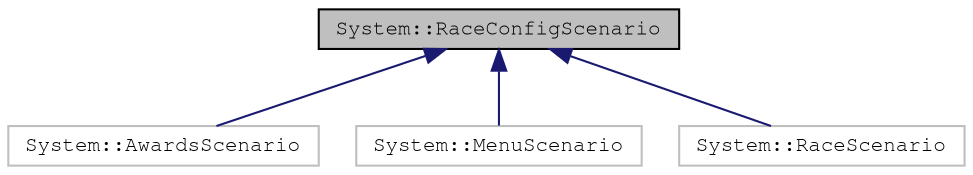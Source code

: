 digraph "System::RaceConfigScenario"
{
 // LATEX_PDF_SIZE
  edge [fontname="FreeMono",fontsize="10",labelfontname="FreeMono",labelfontsize="10"];
  node [fontname="FreeMono",fontsize="10",shape=record];
  Node1 [label="System::RaceConfigScenario",height=0.2,width=0.4,color="black", fillcolor="grey75", style="filled", fontcolor="black",tooltip=" "];
  Node1 -> Node2 [dir="back",color="midnightblue",fontsize="10",style="solid",fontname="FreeMono"];
  Node2 [label="System::AwardsScenario",height=0.2,width=0.4,color="grey75", fillcolor="white", style="filled",URL="$class_system_1_1_awards_scenario.html",tooltip=" "];
  Node1 -> Node3 [dir="back",color="midnightblue",fontsize="10",style="solid",fontname="FreeMono"];
  Node3 [label="System::MenuScenario",height=0.2,width=0.4,color="grey75", fillcolor="white", style="filled",URL="$class_system_1_1_menu_scenario.html",tooltip=" "];
  Node1 -> Node4 [dir="back",color="midnightblue",fontsize="10",style="solid",fontname="FreeMono"];
  Node4 [label="System::RaceScenario",height=0.2,width=0.4,color="grey75", fillcolor="white", style="filled",URL="$class_system_1_1_race_scenario.html",tooltip=" "];
}
